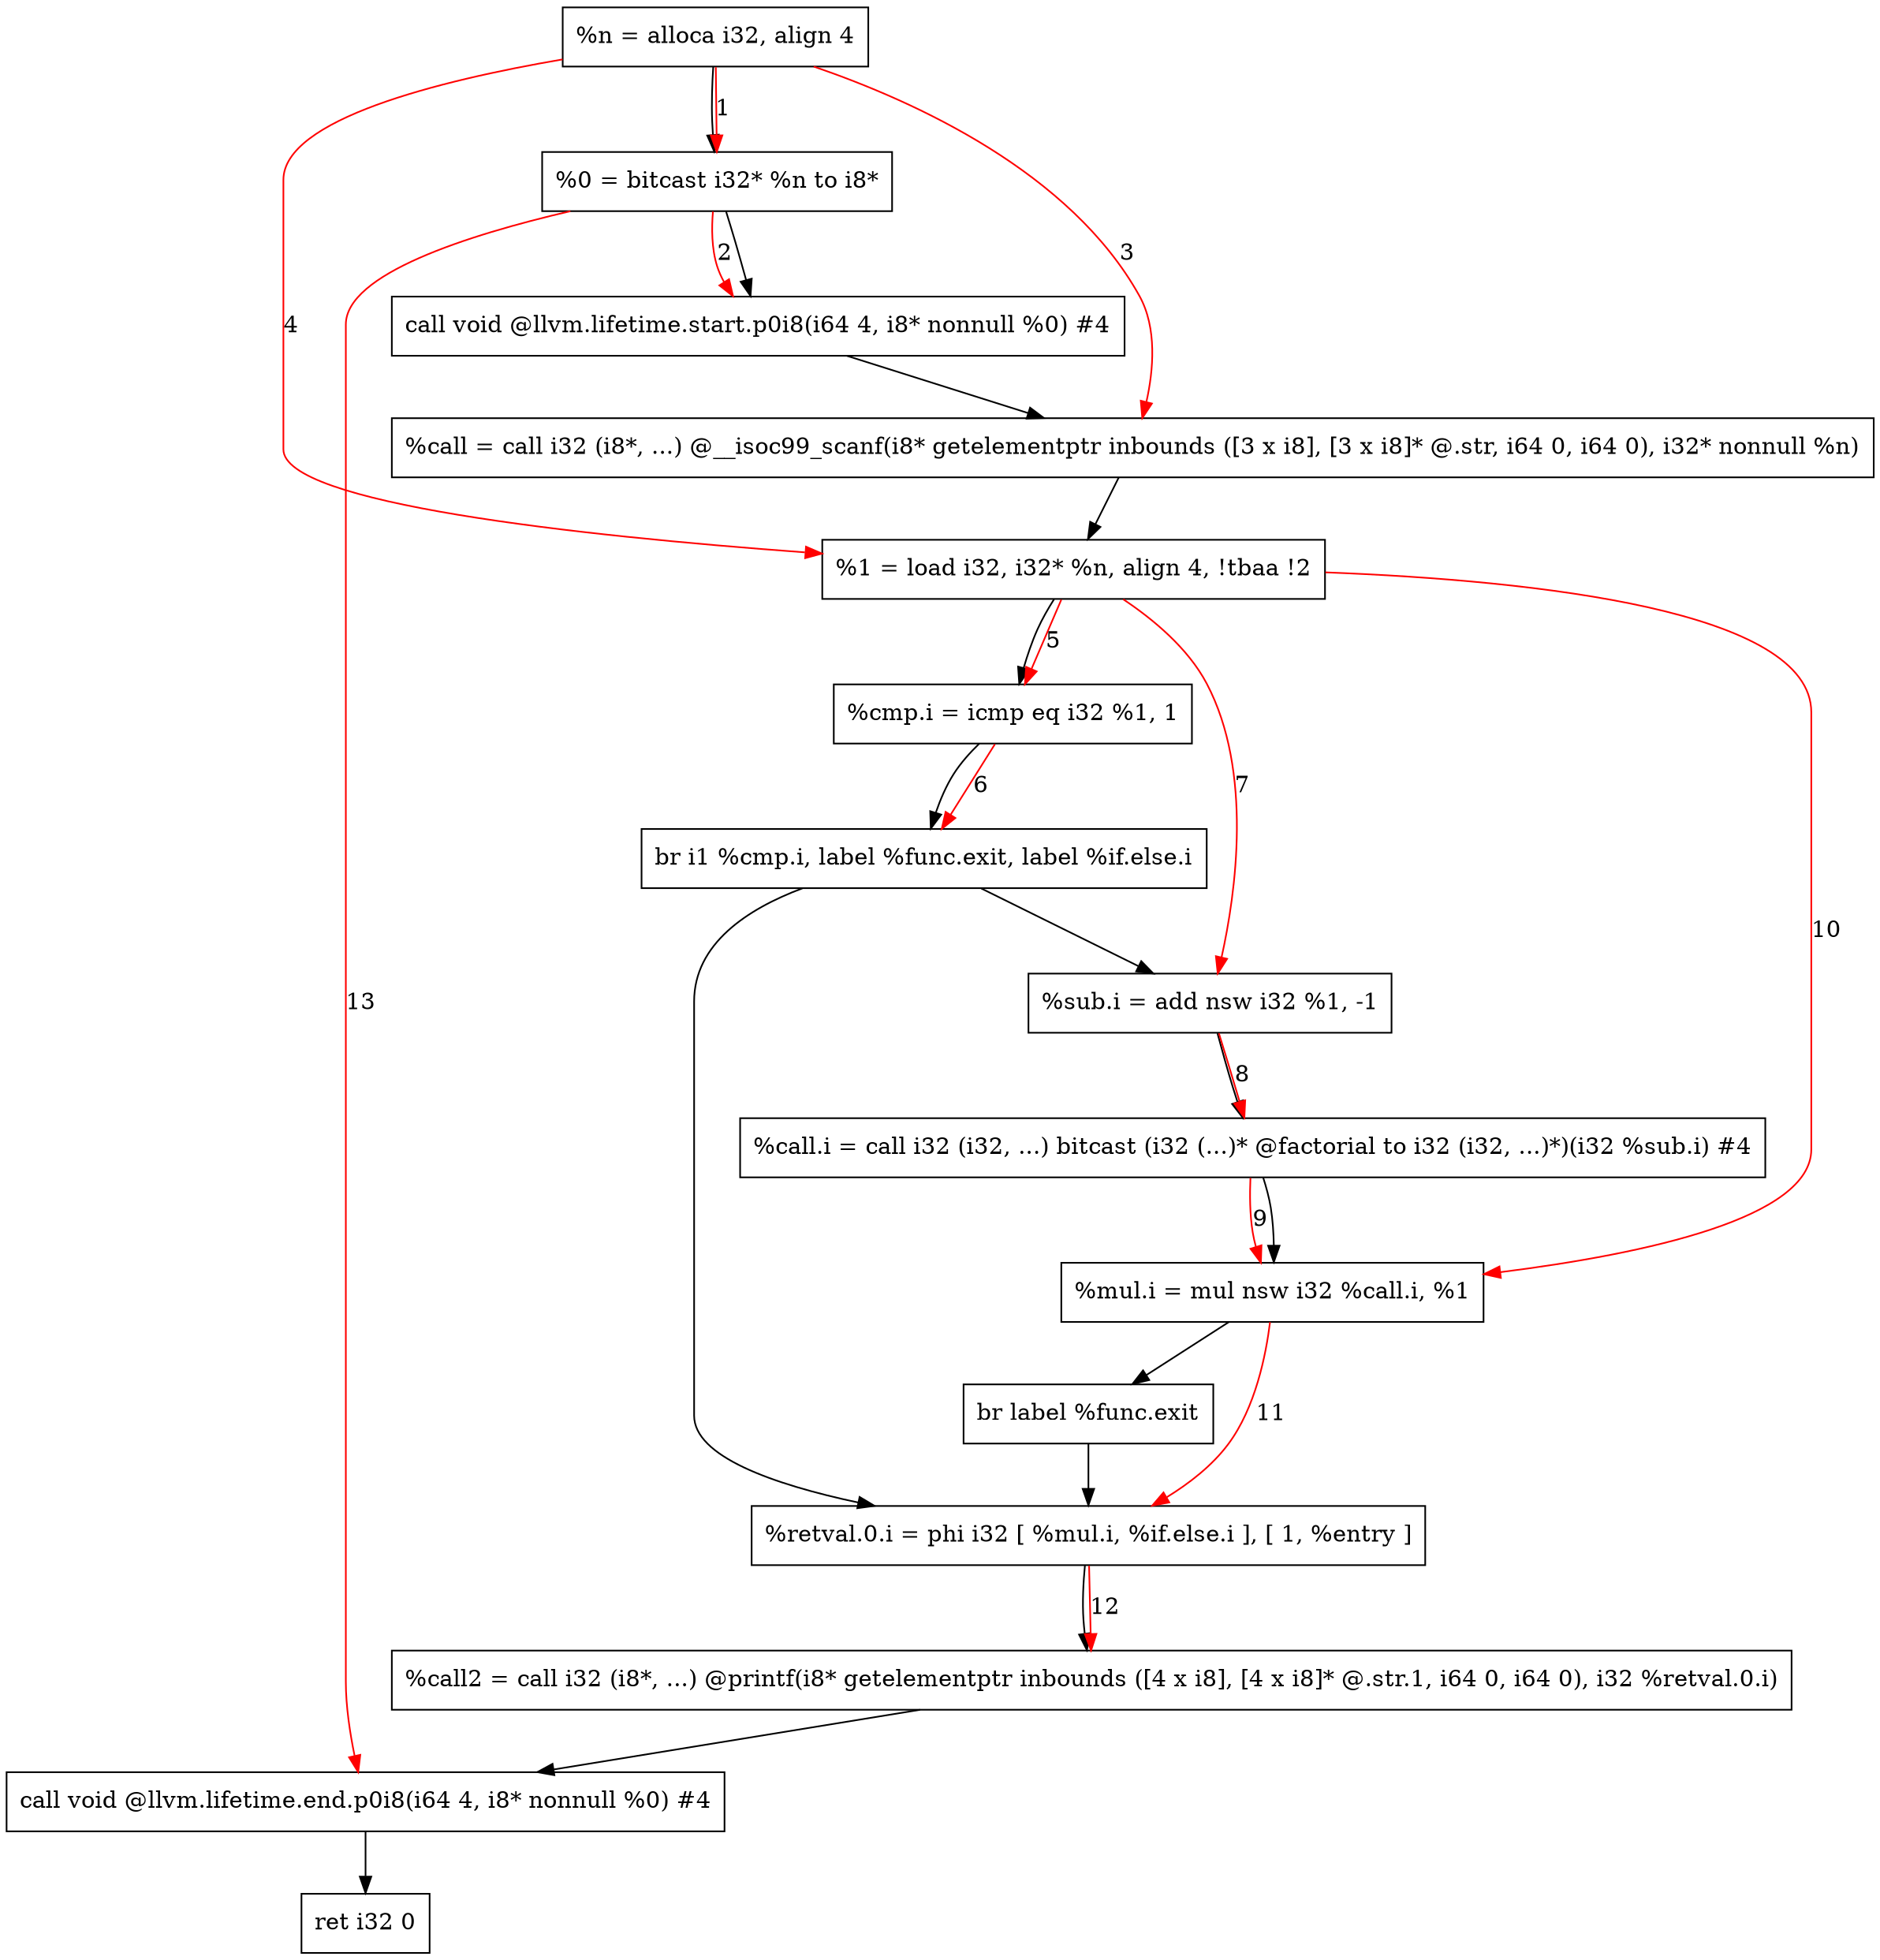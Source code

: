 digraph "CDFG for'main' function" {
	Node0x5642055e6ff8[shape=record, label="  %n = alloca i32, align 4"]
	Node0x5642055e7938[shape=record, label="  %0 = bitcast i32* %n to i8*"]
	Node0x5642055e7d98[shape=record, label="  call void @llvm.lifetime.start.p0i8(i64 4, i8* nonnull %0) #4"]
	Node0x5642055e7fe8[shape=record, label="  %call = call i32 (i8*, ...) @__isoc99_scanf(i8* getelementptr inbounds ([3 x i8], [3 x i8]* @.str, i64 0, i64 0), i32* nonnull %n)"]
	Node0x5642055e80a8[shape=record, label="  %1 = load i32, i32* %n, align 4, !tbaa !2"]
	Node0x5642055e8ff0[shape=record, label="  %cmp.i = icmp eq i32 %1, 1"]
	Node0x5642055e9238[shape=record, label="  br i1 %cmp.i, label %func.exit, label %if.else.i"]
	Node0x5642055e92b0[shape=record, label="  %sub.i = add nsw i32 %1, -1"]
	Node0x5642055e9360[shape=record, label="  %call.i = call i32 (i32, ...) bitcast (i32 (...)* @factorial to i32 (i32, ...)*)(i32 %sub.i) #4"]
	Node0x5642055e9450[shape=record, label="  %mul.i = mul nsw i32 %call.i, %1"]
	Node0x5642055e91a8[shape=record, label="  br label %func.exit"]
	Node0x5642055e94b8[shape=record, label="  %retval.0.i = phi i32 [ %mul.i, %if.else.i ], [ 1, %entry ]"]
	Node0x5642055e9728[shape=record, label="  %call2 = call i32 (i8*, ...) @printf(i8* getelementptr inbounds ([4 x i8], [4 x i8]* @.str.1, i64 0, i64 0), i32 %retval.0.i)"]
	Node0x5642055e9a18[shape=record, label="  call void @llvm.lifetime.end.p0i8(i64 4, i8* nonnull %0) #4"]
	Node0x5642055e9ad8[shape=record, label="  ret i32 0"]
	Node0x5642055e6ff8 -> Node0x5642055e7938
	Node0x5642055e7938 -> Node0x5642055e7d98
	Node0x5642055e7d98 -> Node0x5642055e7fe8
	Node0x5642055e7fe8 -> Node0x5642055e80a8
	Node0x5642055e80a8 -> Node0x5642055e8ff0
	Node0x5642055e8ff0 -> Node0x5642055e9238
	Node0x5642055e9238 -> Node0x5642055e94b8
	Node0x5642055e9238 -> Node0x5642055e92b0
	Node0x5642055e92b0 -> Node0x5642055e9360
	Node0x5642055e9360 -> Node0x5642055e9450
	Node0x5642055e9450 -> Node0x5642055e91a8
	Node0x5642055e91a8 -> Node0x5642055e94b8
	Node0x5642055e94b8 -> Node0x5642055e9728
	Node0x5642055e9728 -> Node0x5642055e9a18
	Node0x5642055e9a18 -> Node0x5642055e9ad8
edge [color=red]
	Node0x5642055e6ff8 -> Node0x5642055e7938[label="1"]
	Node0x5642055e7938 -> Node0x5642055e7d98[label="2"]
	Node0x5642055e6ff8 -> Node0x5642055e7fe8[label="3"]
	Node0x5642055e6ff8 -> Node0x5642055e80a8[label="4"]
	Node0x5642055e80a8 -> Node0x5642055e8ff0[label="5"]
	Node0x5642055e8ff0 -> Node0x5642055e9238[label="6"]
	Node0x5642055e80a8 -> Node0x5642055e92b0[label="7"]
	Node0x5642055e92b0 -> Node0x5642055e9360[label="8"]
	Node0x5642055e9360 -> Node0x5642055e9450[label="9"]
	Node0x5642055e80a8 -> Node0x5642055e9450[label="10"]
	Node0x5642055e9450 -> Node0x5642055e94b8[label="11"]
	Node0x5642055e94b8 -> Node0x5642055e9728[label="12"]
	Node0x5642055e7938 -> Node0x5642055e9a18[label="13"]
}
